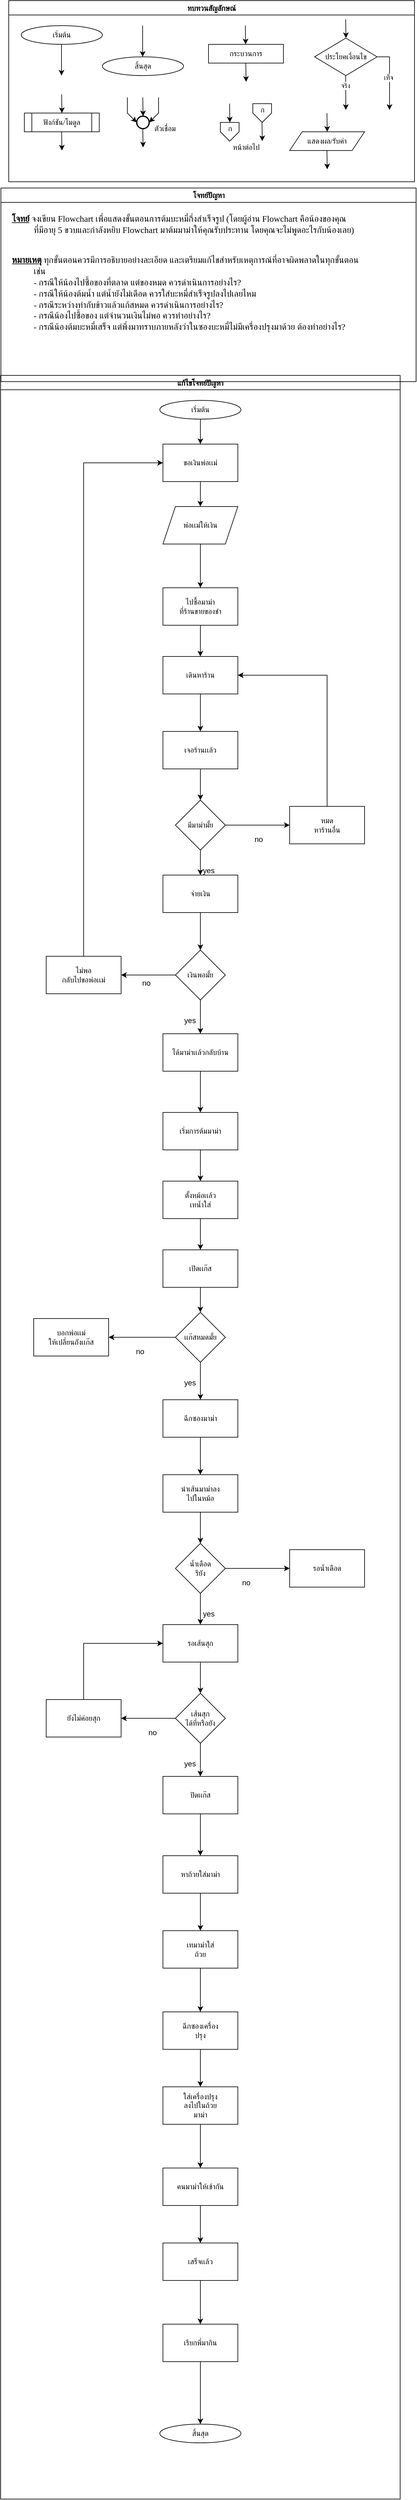 <mxfile version="28.0.7">
  <diagram id="C5RBs43oDa-KdzZeNtuy" name="Page-1">
    <mxGraphModel dx="1869" dy="562" grid="1" gridSize="10" guides="1" tooltips="1" connect="1" arrows="1" fold="1" page="1" pageScale="1" pageWidth="827" pageHeight="1169" math="0" shadow="0">
      <root>
        <mxCell id="WIyWlLk6GJQsqaUBKTNV-0" />
        <mxCell id="WIyWlLk6GJQsqaUBKTNV-1" parent="WIyWlLk6GJQsqaUBKTNV-0" />
        <mxCell id="M7CGMbNuYNeq0SnUNNgH-6" value="ทบทวนสัญลักษณ์" style="swimlane;fontFamily=Sarabun;fontSource=https%3A%2F%2Ffonts.googleapis.com%2Fcss%3Ffamily%3DSarabun;" parent="WIyWlLk6GJQsqaUBKTNV-1" vertex="1">
          <mxGeometry x="-720" y="20" width="650" height="290" as="geometry" />
        </mxCell>
        <mxCell id="M7CGMbNuYNeq0SnUNNgH-2" value="&lt;font data-font-src=&quot;https://fonts.googleapis.com/css?family=Sarabun&quot; face=&quot;Sarabun&quot;&gt;เริ่มต้น&lt;/font&gt;" style="ellipse;whiteSpace=wrap;html=1;" parent="M7CGMbNuYNeq0SnUNNgH-6" vertex="1">
          <mxGeometry x="20" y="40" width="130" height="30" as="geometry" />
        </mxCell>
        <mxCell id="M7CGMbNuYNeq0SnUNNgH-5" value="" style="endArrow=classic;html=1;rounded=0;" parent="M7CGMbNuYNeq0SnUNNgH-6" edge="1">
          <mxGeometry width="50" height="50" relative="1" as="geometry">
            <mxPoint x="84.5" y="70" as="sourcePoint" />
            <mxPoint x="84.5" y="120" as="targetPoint" />
          </mxGeometry>
        </mxCell>
        <mxCell id="M7CGMbNuYNeq0SnUNNgH-3" value="&lt;font face=&quot;Sarabun&quot;&gt;สิ้นสุด&lt;/font&gt;" style="ellipse;whiteSpace=wrap;html=1;" parent="M7CGMbNuYNeq0SnUNNgH-6" vertex="1">
          <mxGeometry x="150" y="90" width="130" height="30" as="geometry" />
        </mxCell>
        <mxCell id="M7CGMbNuYNeq0SnUNNgH-4" value="" style="endArrow=classic;html=1;rounded=0;" parent="M7CGMbNuYNeq0SnUNNgH-6" edge="1">
          <mxGeometry width="50" height="50" relative="1" as="geometry">
            <mxPoint x="214.5" y="40" as="sourcePoint" />
            <mxPoint x="214.5" y="90" as="targetPoint" />
          </mxGeometry>
        </mxCell>
        <mxCell id="mvioNwK95yMqdUQ73LqQ-0" value="กระบวนการ" style="rounded=0;whiteSpace=wrap;html=1;fontFamily=Sarabun;fontSource=https%3A%2F%2Ffonts.googleapis.com%2Fcss%3Ffamily%3DSarabun;" parent="M7CGMbNuYNeq0SnUNNgH-6" vertex="1">
          <mxGeometry x="320" y="70" width="120" height="30" as="geometry" />
        </mxCell>
        <mxCell id="mvioNwK95yMqdUQ73LqQ-1" value="" style="endArrow=classic;html=1;rounded=0;" parent="M7CGMbNuYNeq0SnUNNgH-6" edge="1">
          <mxGeometry width="50" height="50" relative="1" as="geometry">
            <mxPoint x="379" y="40" as="sourcePoint" />
            <mxPoint x="379.5" y="70" as="targetPoint" />
          </mxGeometry>
        </mxCell>
        <mxCell id="mvioNwK95yMqdUQ73LqQ-2" value="" style="endArrow=classic;html=1;rounded=0;" parent="M7CGMbNuYNeq0SnUNNgH-6" edge="1">
          <mxGeometry width="50" height="50" relative="1" as="geometry">
            <mxPoint x="379.75" y="100" as="sourcePoint" />
            <mxPoint x="380.25" y="130" as="targetPoint" />
          </mxGeometry>
        </mxCell>
        <mxCell id="mvioNwK95yMqdUQ73LqQ-3" value="ประโยคเงื่อนไข" style="rhombus;whiteSpace=wrap;html=1;fontFamily=Sarabun;fontSource=https%3A%2F%2Ffonts.googleapis.com%2Fcss%3Ffamily%3DSarabun;" parent="M7CGMbNuYNeq0SnUNNgH-6" vertex="1">
          <mxGeometry x="490" y="60" width="100" height="60" as="geometry" />
        </mxCell>
        <mxCell id="mvioNwK95yMqdUQ73LqQ-4" value="" style="endArrow=classic;html=1;rounded=0;" parent="M7CGMbNuYNeq0SnUNNgH-6" edge="1">
          <mxGeometry width="50" height="50" relative="1" as="geometry">
            <mxPoint x="539.71" y="30" as="sourcePoint" />
            <mxPoint x="540.21" y="60" as="targetPoint" />
          </mxGeometry>
        </mxCell>
        <mxCell id="mvioNwK95yMqdUQ73LqQ-5" value="" style="endArrow=classic;html=1;rounded=0;" parent="M7CGMbNuYNeq0SnUNNgH-6" edge="1">
          <mxGeometry width="50" height="50" relative="1" as="geometry">
            <mxPoint x="539.71" y="120" as="sourcePoint" />
            <mxPoint x="540" y="175" as="targetPoint" />
          </mxGeometry>
        </mxCell>
        <mxCell id="mvioNwK95yMqdUQ73LqQ-7" value="จริง" style="edgeLabel;html=1;align=center;verticalAlign=middle;resizable=0;points=[];fontFamily=Sarabun;fontSource=https%3A%2F%2Ffonts.googleapis.com%2Fcss%3Ffamily%3DSarabun;" parent="mvioNwK95yMqdUQ73LqQ-5" vertex="1" connectable="0">
          <mxGeometry x="-0.414" y="-1" relative="1" as="geometry">
            <mxPoint as="offset" />
          </mxGeometry>
        </mxCell>
        <mxCell id="mvioNwK95yMqdUQ73LqQ-6" value="" style="endArrow=classic;html=1;rounded=0;exitX=1;exitY=0.5;exitDx=0;exitDy=0;" parent="M7CGMbNuYNeq0SnUNNgH-6" source="mvioNwK95yMqdUQ73LqQ-3" edge="1">
          <mxGeometry width="50" height="50" relative="1" as="geometry">
            <mxPoint x="620" y="95" as="sourcePoint" />
            <mxPoint x="610" y="175" as="targetPoint" />
            <Array as="points">
              <mxPoint x="610" y="90" />
            </Array>
          </mxGeometry>
        </mxCell>
        <mxCell id="mvioNwK95yMqdUQ73LqQ-8" value="&lt;font data-font-src=&quot;https://fonts.googleapis.com/css?family=Sarabun&quot; face=&quot;Sarabun&quot;&gt;เท็จ&lt;/font&gt;" style="edgeLabel;html=1;align=center;verticalAlign=middle;resizable=0;points=[];" parent="mvioNwK95yMqdUQ73LqQ-6" vertex="1" connectable="0">
          <mxGeometry x="-0.002" y="-2" relative="1" as="geometry">
            <mxPoint as="offset" />
          </mxGeometry>
        </mxCell>
        <mxCell id="mvioNwK95yMqdUQ73LqQ-9" value="&lt;font data-font-src=&quot;https://fonts.googleapis.com/css?family=Sarabun&quot; face=&quot;Sarabun&quot;&gt;ฟังก์ชัน/โมดูล&lt;/font&gt;" style="shape=process;whiteSpace=wrap;html=1;backgroundOutline=1;" parent="M7CGMbNuYNeq0SnUNNgH-6" vertex="1">
          <mxGeometry x="25" y="180" width="120" height="30" as="geometry" />
        </mxCell>
        <mxCell id="mvioNwK95yMqdUQ73LqQ-11" value="" style="endArrow=classic;html=1;rounded=0;" parent="M7CGMbNuYNeq0SnUNNgH-6" edge="1">
          <mxGeometry width="50" height="50" relative="1" as="geometry">
            <mxPoint x="84.71" y="150" as="sourcePoint" />
            <mxPoint x="85.21" y="180" as="targetPoint" />
          </mxGeometry>
        </mxCell>
        <mxCell id="mvioNwK95yMqdUQ73LqQ-12" value="" style="endArrow=classic;html=1;rounded=0;" parent="M7CGMbNuYNeq0SnUNNgH-6" edge="1">
          <mxGeometry width="50" height="50" relative="1" as="geometry">
            <mxPoint x="84.71" y="210" as="sourcePoint" />
            <mxPoint x="85.21" y="240" as="targetPoint" />
          </mxGeometry>
        </mxCell>
        <mxCell id="mvioNwK95yMqdUQ73LqQ-13" value="" style="strokeWidth=2;html=1;shape=mxgraph.flowchart.start_2;whiteSpace=wrap;" parent="M7CGMbNuYNeq0SnUNNgH-6" vertex="1">
          <mxGeometry x="205" y="185" width="20" height="20" as="geometry" />
        </mxCell>
        <mxCell id="mvioNwK95yMqdUQ73LqQ-16" value="" style="endArrow=classic;html=1;rounded=0;" parent="M7CGMbNuYNeq0SnUNNgH-6" edge="1">
          <mxGeometry width="50" height="50" relative="1" as="geometry">
            <mxPoint x="214.71" y="155" as="sourcePoint" />
            <mxPoint x="215.21" y="185" as="targetPoint" />
          </mxGeometry>
        </mxCell>
        <mxCell id="mvioNwK95yMqdUQ73LqQ-17" value="" style="endArrow=classic;html=1;rounded=0;entryX=0;entryY=0.5;entryDx=0;entryDy=0;entryPerimeter=0;" parent="M7CGMbNuYNeq0SnUNNgH-6" target="mvioNwK95yMqdUQ73LqQ-13" edge="1">
          <mxGeometry width="50" height="50" relative="1" as="geometry">
            <mxPoint x="190.0" y="155" as="sourcePoint" />
            <mxPoint x="190.5" y="185" as="targetPoint" />
            <Array as="points">
              <mxPoint x="190" y="180" />
            </Array>
          </mxGeometry>
        </mxCell>
        <mxCell id="mvioNwK95yMqdUQ73LqQ-18" value="" style="endArrow=classic;html=1;rounded=0;entryX=1;entryY=0.5;entryDx=0;entryDy=0;entryPerimeter=0;" parent="M7CGMbNuYNeq0SnUNNgH-6" target="mvioNwK95yMqdUQ73LqQ-13" edge="1">
          <mxGeometry width="50" height="50" relative="1" as="geometry">
            <mxPoint x="240.0" y="155" as="sourcePoint" />
            <mxPoint x="240.5" y="185" as="targetPoint" />
            <Array as="points">
              <mxPoint x="240" y="180" />
            </Array>
          </mxGeometry>
        </mxCell>
        <mxCell id="mvioNwK95yMqdUQ73LqQ-19" value="" style="endArrow=classic;html=1;rounded=0;" parent="M7CGMbNuYNeq0SnUNNgH-6" edge="1">
          <mxGeometry width="50" height="50" relative="1" as="geometry">
            <mxPoint x="214.71" y="205" as="sourcePoint" />
            <mxPoint x="215.21" y="235" as="targetPoint" />
          </mxGeometry>
        </mxCell>
        <mxCell id="mvioNwK95yMqdUQ73LqQ-20" value="&lt;font data-font-src=&quot;https://fonts.googleapis.com/css?family=Sarabun&quot; face=&quot;Sarabun&quot;&gt;ตัวเชื่อม&lt;/font&gt;" style="text;html=1;align=center;verticalAlign=middle;resizable=0;points=[];autosize=1;strokeColor=none;fillColor=none;" parent="M7CGMbNuYNeq0SnUNNgH-6" vertex="1">
          <mxGeometry x="220" y="190" width="60" height="30" as="geometry" />
        </mxCell>
        <mxCell id="mvioNwK95yMqdUQ73LqQ-25" value="" style="endArrow=classic;html=1;rounded=0;" parent="M7CGMbNuYNeq0SnUNNgH-6" edge="1">
          <mxGeometry width="50" height="50" relative="1" as="geometry">
            <mxPoint x="353.71" y="165" as="sourcePoint" />
            <mxPoint x="354.21" y="195" as="targetPoint" />
          </mxGeometry>
        </mxCell>
        <mxCell id="mvioNwK95yMqdUQ73LqQ-21" value="" style="verticalLabelPosition=bottom;verticalAlign=top;html=1;shape=offPageConnector;rounded=0;size=0.5;" parent="M7CGMbNuYNeq0SnUNNgH-6" vertex="1">
          <mxGeometry x="339" y="195" width="30" height="30" as="geometry" />
        </mxCell>
        <mxCell id="mvioNwK95yMqdUQ73LqQ-26" value="" style="endArrow=classic;html=1;rounded=0;" parent="M7CGMbNuYNeq0SnUNNgH-6" edge="1">
          <mxGeometry width="50" height="50" relative="1" as="geometry">
            <mxPoint x="405.71" y="195" as="sourcePoint" />
            <mxPoint x="406.21" y="225" as="targetPoint" />
          </mxGeometry>
        </mxCell>
        <mxCell id="mvioNwK95yMqdUQ73LqQ-27" value="" style="verticalLabelPosition=bottom;verticalAlign=top;html=1;shape=offPageConnector;rounded=0;size=0.5;" parent="M7CGMbNuYNeq0SnUNNgH-6" vertex="1">
          <mxGeometry x="391" y="165" width="30" height="30" as="geometry" />
        </mxCell>
        <mxCell id="mvioNwK95yMqdUQ73LqQ-28" value="หน้าต่อไป" style="text;html=1;align=center;verticalAlign=middle;resizable=0;points=[];autosize=1;strokeColor=none;fillColor=none;fontFamily=Sarabun;fontSource=https%3A%2F%2Ffonts.googleapis.com%2Fcss%3Ffamily%3DSarabun;" parent="M7CGMbNuYNeq0SnUNNgH-6" vertex="1">
          <mxGeometry x="345" y="220" width="70" height="30" as="geometry" />
        </mxCell>
        <mxCell id="mvioNwK95yMqdUQ73LqQ-29" value="ก" style="text;html=1;align=center;verticalAlign=middle;resizable=0;points=[];autosize=1;strokeColor=none;fillColor=none;fontFamily=Sarabun;fontSource=https%3A%2F%2Ffonts.googleapis.com%2Fcss%3Ffamily%3DSarabun;" parent="M7CGMbNuYNeq0SnUNNgH-6" vertex="1">
          <mxGeometry x="339" y="190" width="30" height="30" as="geometry" />
        </mxCell>
        <mxCell id="mvioNwK95yMqdUQ73LqQ-30" value="ก" style="text;html=1;align=center;verticalAlign=middle;resizable=0;points=[];autosize=1;strokeColor=none;fillColor=none;fontFamily=Sarabun;fontSource=https%3A%2F%2Ffonts.googleapis.com%2Fcss%3Ffamily%3DSarabun;" parent="M7CGMbNuYNeq0SnUNNgH-6" vertex="1">
          <mxGeometry x="391" y="160" width="30" height="30" as="geometry" />
        </mxCell>
        <mxCell id="mvioNwK95yMqdUQ73LqQ-32" value="แสดงผล/รับค่า" style="shape=parallelogram;perimeter=parallelogramPerimeter;whiteSpace=wrap;html=1;fixedSize=1;fontFamily=Sarabun;fontSource=https%3A%2F%2Ffonts.googleapis.com%2Fcss%3Ffamily%3DSarabun;" parent="M7CGMbNuYNeq0SnUNNgH-6" vertex="1">
          <mxGeometry x="450" y="210" width="120" height="30" as="geometry" />
        </mxCell>
        <mxCell id="mvioNwK95yMqdUQ73LqQ-33" value="" style="endArrow=classic;html=1;rounded=0;" parent="M7CGMbNuYNeq0SnUNNgH-6" edge="1">
          <mxGeometry width="50" height="50" relative="1" as="geometry">
            <mxPoint x="509.71" y="180" as="sourcePoint" />
            <mxPoint x="510.21" y="210" as="targetPoint" />
          </mxGeometry>
        </mxCell>
        <mxCell id="mvioNwK95yMqdUQ73LqQ-34" value="" style="endArrow=classic;html=1;rounded=0;" parent="M7CGMbNuYNeq0SnUNNgH-6" edge="1">
          <mxGeometry width="50" height="50" relative="1" as="geometry">
            <mxPoint x="509.71" y="240" as="sourcePoint" />
            <mxPoint x="510.21" y="270" as="targetPoint" />
          </mxGeometry>
        </mxCell>
        <mxCell id="mvioNwK95yMqdUQ73LqQ-36" value="แก้ไขโจทย์ปัญหา" style="swimlane;fontFamily=Sarabun;fontSource=https%3A%2F%2Ffonts.googleapis.com%2Fcss%3Ffamily%3DSarabun;" parent="WIyWlLk6GJQsqaUBKTNV-1" vertex="1">
          <mxGeometry x="-733" y="620" width="640" height="3400" as="geometry" />
        </mxCell>
        <mxCell id="qPY-F8_2Xw7xYUjQfES8-1" style="edgeStyle=orthogonalEdgeStyle;rounded=0;orthogonalLoop=1;jettySize=auto;html=1;" edge="1" parent="mvioNwK95yMqdUQ73LqQ-36" source="mvioNwK95yMqdUQ73LqQ-35" target="qPY-F8_2Xw7xYUjQfES8-0">
          <mxGeometry relative="1" as="geometry" />
        </mxCell>
        <mxCell id="mvioNwK95yMqdUQ73LqQ-35" value="&lt;font data-font-src=&quot;https://fonts.googleapis.com/css?family=Sarabun&quot; face=&quot;Sarabun&quot;&gt;เริ่มต้น&lt;/font&gt;" style="ellipse;whiteSpace=wrap;html=1;" parent="mvioNwK95yMqdUQ73LqQ-36" vertex="1">
          <mxGeometry x="255" y="40" width="130" height="30" as="geometry" />
        </mxCell>
        <mxCell id="mvioNwK95yMqdUQ73LqQ-69" value="&lt;font face=&quot;Sarabun&quot;&gt;สิ้นสุด&lt;/font&gt;" style="ellipse;whiteSpace=wrap;html=1;" parent="mvioNwK95yMqdUQ73LqQ-36" vertex="1">
          <mxGeometry x="255" y="3280" width="130" height="30" as="geometry" />
        </mxCell>
        <mxCell id="qPY-F8_2Xw7xYUjQfES8-5" style="edgeStyle=orthogonalEdgeStyle;rounded=0;orthogonalLoop=1;jettySize=auto;html=1;" edge="1" parent="mvioNwK95yMqdUQ73LqQ-36" source="qPY-F8_2Xw7xYUjQfES8-0" target="qPY-F8_2Xw7xYUjQfES8-4">
          <mxGeometry relative="1" as="geometry" />
        </mxCell>
        <mxCell id="qPY-F8_2Xw7xYUjQfES8-0" value="ขอเงินพ่อเเม่" style="rounded=0;whiteSpace=wrap;html=1;" vertex="1" parent="mvioNwK95yMqdUQ73LqQ-36">
          <mxGeometry x="260" y="110" width="120" height="60" as="geometry" />
        </mxCell>
        <mxCell id="qPY-F8_2Xw7xYUjQfES8-28" style="edgeStyle=orthogonalEdgeStyle;rounded=0;orthogonalLoop=1;jettySize=auto;html=1;" edge="1" parent="mvioNwK95yMqdUQ73LqQ-36" source="qPY-F8_2Xw7xYUjQfES8-4" target="qPY-F8_2Xw7xYUjQfES8-14">
          <mxGeometry relative="1" as="geometry" />
        </mxCell>
        <mxCell id="qPY-F8_2Xw7xYUjQfES8-4" value="พ่อเเม่ให้เงิน" style="shape=parallelogram;perimeter=parallelogramPerimeter;whiteSpace=wrap;html=1;fixedSize=1;" vertex="1" parent="mvioNwK95yMqdUQ73LqQ-36">
          <mxGeometry x="260" y="210" width="120" height="60" as="geometry" />
        </mxCell>
        <mxCell id="qPY-F8_2Xw7xYUjQfES8-17" style="edgeStyle=orthogonalEdgeStyle;rounded=0;orthogonalLoop=1;jettySize=auto;html=1;exitX=0.5;exitY=1;exitDx=0;exitDy=0;" edge="1" parent="mvioNwK95yMqdUQ73LqQ-36" source="qPY-F8_2Xw7xYUjQfES8-14" target="qPY-F8_2Xw7xYUjQfES8-16">
          <mxGeometry relative="1" as="geometry" />
        </mxCell>
        <mxCell id="qPY-F8_2Xw7xYUjQfES8-14" value="ไปซื้อมาม่า&lt;div&gt;ที่ร้านขายของชำ&lt;/div&gt;" style="rounded=0;whiteSpace=wrap;html=1;" vertex="1" parent="mvioNwK95yMqdUQ73LqQ-36">
          <mxGeometry x="260" y="340" width="120" height="60" as="geometry" />
        </mxCell>
        <mxCell id="qPY-F8_2Xw7xYUjQfES8-19" style="edgeStyle=orthogonalEdgeStyle;rounded=0;orthogonalLoop=1;jettySize=auto;html=1;" edge="1" parent="mvioNwK95yMqdUQ73LqQ-36" source="qPY-F8_2Xw7xYUjQfES8-16" target="qPY-F8_2Xw7xYUjQfES8-18">
          <mxGeometry relative="1" as="geometry" />
        </mxCell>
        <mxCell id="qPY-F8_2Xw7xYUjQfES8-16" value="เดินหาร้าน" style="rounded=0;whiteSpace=wrap;html=1;" vertex="1" parent="mvioNwK95yMqdUQ73LqQ-36">
          <mxGeometry x="260" y="450" width="120" height="60" as="geometry" />
        </mxCell>
        <mxCell id="qPY-F8_2Xw7xYUjQfES8-21" style="edgeStyle=orthogonalEdgeStyle;rounded=0;orthogonalLoop=1;jettySize=auto;html=1;" edge="1" parent="mvioNwK95yMqdUQ73LqQ-36" source="qPY-F8_2Xw7xYUjQfES8-18" target="qPY-F8_2Xw7xYUjQfES8-20">
          <mxGeometry relative="1" as="geometry" />
        </mxCell>
        <mxCell id="qPY-F8_2Xw7xYUjQfES8-18" value="เจอร้านเเล้ว" style="rounded=0;whiteSpace=wrap;html=1;" vertex="1" parent="mvioNwK95yMqdUQ73LqQ-36">
          <mxGeometry x="260" y="570" width="120" height="60" as="geometry" />
        </mxCell>
        <mxCell id="qPY-F8_2Xw7xYUjQfES8-24" style="edgeStyle=orthogonalEdgeStyle;rounded=0;orthogonalLoop=1;jettySize=auto;html=1;exitX=1;exitY=0.5;exitDx=0;exitDy=0;entryX=0;entryY=0.5;entryDx=0;entryDy=0;" edge="1" parent="mvioNwK95yMqdUQ73LqQ-36" source="qPY-F8_2Xw7xYUjQfES8-20" target="qPY-F8_2Xw7xYUjQfES8-23">
          <mxGeometry relative="1" as="geometry" />
        </mxCell>
        <mxCell id="qPY-F8_2Xw7xYUjQfES8-27" style="edgeStyle=orthogonalEdgeStyle;rounded=0;orthogonalLoop=1;jettySize=auto;html=1;exitX=0.5;exitY=1;exitDx=0;exitDy=0;" edge="1" parent="mvioNwK95yMqdUQ73LqQ-36" source="qPY-F8_2Xw7xYUjQfES8-20" target="qPY-F8_2Xw7xYUjQfES8-22">
          <mxGeometry relative="1" as="geometry" />
        </mxCell>
        <mxCell id="qPY-F8_2Xw7xYUjQfES8-20" value="มีมาม่ามั้ย" style="rhombus;whiteSpace=wrap;html=1;" vertex="1" parent="mvioNwK95yMqdUQ73LqQ-36">
          <mxGeometry x="280" y="680" width="80" height="80" as="geometry" />
        </mxCell>
        <mxCell id="qPY-F8_2Xw7xYUjQfES8-30" style="edgeStyle=orthogonalEdgeStyle;rounded=0;orthogonalLoop=1;jettySize=auto;html=1;exitX=0.5;exitY=1;exitDx=0;exitDy=0;" edge="1" parent="mvioNwK95yMqdUQ73LqQ-36" source="qPY-F8_2Xw7xYUjQfES8-22" target="qPY-F8_2Xw7xYUjQfES8-29">
          <mxGeometry relative="1" as="geometry" />
        </mxCell>
        <mxCell id="qPY-F8_2Xw7xYUjQfES8-22" value="จ่ายเงิน" style="rounded=0;whiteSpace=wrap;html=1;" vertex="1" parent="mvioNwK95yMqdUQ73LqQ-36">
          <mxGeometry x="260" y="800" width="120" height="60" as="geometry" />
        </mxCell>
        <mxCell id="qPY-F8_2Xw7xYUjQfES8-25" style="edgeStyle=orthogonalEdgeStyle;rounded=0;orthogonalLoop=1;jettySize=auto;html=1;exitX=0.5;exitY=0;exitDx=0;exitDy=0;entryX=1;entryY=0.5;entryDx=0;entryDy=0;" edge="1" parent="mvioNwK95yMqdUQ73LqQ-36" source="qPY-F8_2Xw7xYUjQfES8-23" target="qPY-F8_2Xw7xYUjQfES8-16">
          <mxGeometry relative="1" as="geometry" />
        </mxCell>
        <mxCell id="qPY-F8_2Xw7xYUjQfES8-23" value="หมด&lt;div&gt;หาร้านอื่น&lt;/div&gt;" style="rounded=0;whiteSpace=wrap;html=1;" vertex="1" parent="mvioNwK95yMqdUQ73LqQ-36">
          <mxGeometry x="463" y="690" width="120" height="60" as="geometry" />
        </mxCell>
        <mxCell id="qPY-F8_2Xw7xYUjQfES8-32" style="edgeStyle=orthogonalEdgeStyle;rounded=0;orthogonalLoop=1;jettySize=auto;html=1;exitX=0;exitY=0.5;exitDx=0;exitDy=0;" edge="1" parent="mvioNwK95yMqdUQ73LqQ-36" source="qPY-F8_2Xw7xYUjQfES8-29" target="qPY-F8_2Xw7xYUjQfES8-31">
          <mxGeometry relative="1" as="geometry" />
        </mxCell>
        <mxCell id="qPY-F8_2Xw7xYUjQfES8-36" style="edgeStyle=orthogonalEdgeStyle;rounded=0;orthogonalLoop=1;jettySize=auto;html=1;exitX=0.5;exitY=1;exitDx=0;exitDy=0;entryX=0.5;entryY=0;entryDx=0;entryDy=0;" edge="1" parent="mvioNwK95yMqdUQ73LqQ-36" source="qPY-F8_2Xw7xYUjQfES8-29" target="qPY-F8_2Xw7xYUjQfES8-35">
          <mxGeometry relative="1" as="geometry" />
        </mxCell>
        <mxCell id="qPY-F8_2Xw7xYUjQfES8-29" value="เงินพอมั้ย" style="rhombus;whiteSpace=wrap;html=1;" vertex="1" parent="mvioNwK95yMqdUQ73LqQ-36">
          <mxGeometry x="280" y="920" width="80" height="80" as="geometry" />
        </mxCell>
        <mxCell id="qPY-F8_2Xw7xYUjQfES8-33" style="edgeStyle=orthogonalEdgeStyle;rounded=0;orthogonalLoop=1;jettySize=auto;html=1;exitX=0.5;exitY=0;exitDx=0;exitDy=0;entryX=0;entryY=0.5;entryDx=0;entryDy=0;" edge="1" parent="mvioNwK95yMqdUQ73LqQ-36" source="qPY-F8_2Xw7xYUjQfES8-31" target="qPY-F8_2Xw7xYUjQfES8-0">
          <mxGeometry relative="1" as="geometry" />
        </mxCell>
        <mxCell id="qPY-F8_2Xw7xYUjQfES8-31" value="ไม่พอ&lt;div&gt;กลับไปขอพ่อเเม่&lt;/div&gt;" style="rounded=0;whiteSpace=wrap;html=1;" vertex="1" parent="mvioNwK95yMqdUQ73LqQ-36">
          <mxGeometry x="73" y="930" width="120" height="60" as="geometry" />
        </mxCell>
        <mxCell id="qPY-F8_2Xw7xYUjQfES8-38" style="edgeStyle=orthogonalEdgeStyle;rounded=0;orthogonalLoop=1;jettySize=auto;html=1;" edge="1" parent="mvioNwK95yMqdUQ73LqQ-36" source="qPY-F8_2Xw7xYUjQfES8-35" target="qPY-F8_2Xw7xYUjQfES8-37">
          <mxGeometry relative="1" as="geometry" />
        </mxCell>
        <mxCell id="qPY-F8_2Xw7xYUjQfES8-35" value="ได้มาม่าเเล้วกลับบ้าน" style="rounded=0;whiteSpace=wrap;html=1;" vertex="1" parent="mvioNwK95yMqdUQ73LqQ-36">
          <mxGeometry x="260" y="1054" width="120" height="60" as="geometry" />
        </mxCell>
        <mxCell id="qPY-F8_2Xw7xYUjQfES8-40" style="edgeStyle=orthogonalEdgeStyle;rounded=0;orthogonalLoop=1;jettySize=auto;html=1;" edge="1" parent="mvioNwK95yMqdUQ73LqQ-36" source="qPY-F8_2Xw7xYUjQfES8-37" target="qPY-F8_2Xw7xYUjQfES8-39">
          <mxGeometry relative="1" as="geometry" />
        </mxCell>
        <mxCell id="qPY-F8_2Xw7xYUjQfES8-37" value="เริ่มการต้มมาม่า" style="rounded=0;whiteSpace=wrap;html=1;" vertex="1" parent="mvioNwK95yMqdUQ73LqQ-36">
          <mxGeometry x="260" y="1180" width="120" height="60" as="geometry" />
        </mxCell>
        <mxCell id="qPY-F8_2Xw7xYUjQfES8-42" style="edgeStyle=orthogonalEdgeStyle;rounded=0;orthogonalLoop=1;jettySize=auto;html=1;" edge="1" parent="mvioNwK95yMqdUQ73LqQ-36" source="qPY-F8_2Xw7xYUjQfES8-39" target="qPY-F8_2Xw7xYUjQfES8-41">
          <mxGeometry relative="1" as="geometry" />
        </mxCell>
        <mxCell id="qPY-F8_2Xw7xYUjQfES8-39" value="ตั้งหม้อเเล้ว&lt;div&gt;เทน้ำใส่&lt;/div&gt;" style="rounded=0;whiteSpace=wrap;html=1;" vertex="1" parent="mvioNwK95yMqdUQ73LqQ-36">
          <mxGeometry x="260" y="1290" width="120" height="60" as="geometry" />
        </mxCell>
        <mxCell id="qPY-F8_2Xw7xYUjQfES8-55" style="edgeStyle=orthogonalEdgeStyle;rounded=0;orthogonalLoop=1;jettySize=auto;html=1;exitX=0.5;exitY=1;exitDx=0;exitDy=0;" edge="1" parent="mvioNwK95yMqdUQ73LqQ-36" source="qPY-F8_2Xw7xYUjQfES8-41" target="qPY-F8_2Xw7xYUjQfES8-43">
          <mxGeometry relative="1" as="geometry" />
        </mxCell>
        <mxCell id="qPY-F8_2Xw7xYUjQfES8-41" value="เปิดเเก๊ส" style="rounded=0;whiteSpace=wrap;html=1;" vertex="1" parent="mvioNwK95yMqdUQ73LqQ-36">
          <mxGeometry x="260" y="1400" width="120" height="60" as="geometry" />
        </mxCell>
        <mxCell id="qPY-F8_2Xw7xYUjQfES8-46" style="edgeStyle=orthogonalEdgeStyle;rounded=0;orthogonalLoop=1;jettySize=auto;html=1;entryX=1;entryY=0.5;entryDx=0;entryDy=0;" edge="1" parent="mvioNwK95yMqdUQ73LqQ-36" source="qPY-F8_2Xw7xYUjQfES8-43" target="qPY-F8_2Xw7xYUjQfES8-45">
          <mxGeometry relative="1" as="geometry" />
        </mxCell>
        <mxCell id="qPY-F8_2Xw7xYUjQfES8-49" style="edgeStyle=orthogonalEdgeStyle;rounded=0;orthogonalLoop=1;jettySize=auto;html=1;exitX=0.5;exitY=1;exitDx=0;exitDy=0;" edge="1" parent="mvioNwK95yMqdUQ73LqQ-36" source="qPY-F8_2Xw7xYUjQfES8-43" target="qPY-F8_2Xw7xYUjQfES8-44">
          <mxGeometry relative="1" as="geometry" />
        </mxCell>
        <mxCell id="qPY-F8_2Xw7xYUjQfES8-43" value="เเก๊สหมดมั้ย" style="rhombus;whiteSpace=wrap;html=1;" vertex="1" parent="mvioNwK95yMqdUQ73LqQ-36">
          <mxGeometry x="280" y="1500" width="80" height="80" as="geometry" />
        </mxCell>
        <mxCell id="qPY-F8_2Xw7xYUjQfES8-57" style="edgeStyle=orthogonalEdgeStyle;rounded=0;orthogonalLoop=1;jettySize=auto;html=1;exitX=0.5;exitY=1;exitDx=0;exitDy=0;entryX=0.5;entryY=0;entryDx=0;entryDy=0;" edge="1" parent="mvioNwK95yMqdUQ73LqQ-36" source="qPY-F8_2Xw7xYUjQfES8-44" target="qPY-F8_2Xw7xYUjQfES8-56">
          <mxGeometry relative="1" as="geometry" />
        </mxCell>
        <mxCell id="qPY-F8_2Xw7xYUjQfES8-44" value="ฉีกซองมาม่า" style="rounded=0;whiteSpace=wrap;html=1;" vertex="1" parent="mvioNwK95yMqdUQ73LqQ-36">
          <mxGeometry x="260" y="1640" width="120" height="60" as="geometry" />
        </mxCell>
        <mxCell id="qPY-F8_2Xw7xYUjQfES8-45" value="บอกพ่อเเม่&lt;div&gt;ให้เปลี่ยนถังเเก๊ส&lt;/div&gt;" style="rounded=0;whiteSpace=wrap;html=1;" vertex="1" parent="mvioNwK95yMqdUQ73LqQ-36">
          <mxGeometry x="53" y="1510" width="120" height="60" as="geometry" />
        </mxCell>
        <mxCell id="qPY-F8_2Xw7xYUjQfES8-59" style="edgeStyle=orthogonalEdgeStyle;rounded=0;orthogonalLoop=1;jettySize=auto;html=1;exitX=0.5;exitY=1;exitDx=0;exitDy=0;entryX=0.5;entryY=0;entryDx=0;entryDy=0;" edge="1" parent="mvioNwK95yMqdUQ73LqQ-36" source="qPY-F8_2Xw7xYUjQfES8-56" target="qPY-F8_2Xw7xYUjQfES8-58">
          <mxGeometry relative="1" as="geometry" />
        </mxCell>
        <mxCell id="qPY-F8_2Xw7xYUjQfES8-56" value="นำเส้นมาม่าลง&lt;div&gt;ไปในหม้อ&lt;/div&gt;" style="rounded=0;whiteSpace=wrap;html=1;" vertex="1" parent="mvioNwK95yMqdUQ73LqQ-36">
          <mxGeometry x="260" y="1760" width="120" height="60" as="geometry" />
        </mxCell>
        <mxCell id="qPY-F8_2Xw7xYUjQfES8-61" style="edgeStyle=orthogonalEdgeStyle;rounded=0;orthogonalLoop=1;jettySize=auto;html=1;exitX=1;exitY=0.5;exitDx=0;exitDy=0;" edge="1" parent="mvioNwK95yMqdUQ73LqQ-36" source="qPY-F8_2Xw7xYUjQfES8-58" target="qPY-F8_2Xw7xYUjQfES8-60">
          <mxGeometry relative="1" as="geometry" />
        </mxCell>
        <mxCell id="qPY-F8_2Xw7xYUjQfES8-63" style="edgeStyle=orthogonalEdgeStyle;rounded=0;orthogonalLoop=1;jettySize=auto;html=1;exitX=0.5;exitY=1;exitDx=0;exitDy=0;" edge="1" parent="mvioNwK95yMqdUQ73LqQ-36" source="qPY-F8_2Xw7xYUjQfES8-58" target="qPY-F8_2Xw7xYUjQfES8-62">
          <mxGeometry relative="1" as="geometry" />
        </mxCell>
        <mxCell id="qPY-F8_2Xw7xYUjQfES8-58" value="น้ำเดือด&lt;div&gt;รึยัง&lt;/div&gt;" style="rhombus;whiteSpace=wrap;html=1;" vertex="1" parent="mvioNwK95yMqdUQ73LqQ-36">
          <mxGeometry x="280" y="1870" width="80" height="80" as="geometry" />
        </mxCell>
        <mxCell id="qPY-F8_2Xw7xYUjQfES8-60" value="รอน้ำเดือด" style="rounded=0;whiteSpace=wrap;html=1;" vertex="1" parent="mvioNwK95yMqdUQ73LqQ-36">
          <mxGeometry x="463" y="1880" width="120" height="60" as="geometry" />
        </mxCell>
        <mxCell id="qPY-F8_2Xw7xYUjQfES8-65" style="edgeStyle=orthogonalEdgeStyle;rounded=0;orthogonalLoop=1;jettySize=auto;html=1;entryX=0.5;entryY=0;entryDx=0;entryDy=0;" edge="1" parent="mvioNwK95yMqdUQ73LqQ-36" source="qPY-F8_2Xw7xYUjQfES8-62" target="qPY-F8_2Xw7xYUjQfES8-64">
          <mxGeometry relative="1" as="geometry" />
        </mxCell>
        <mxCell id="qPY-F8_2Xw7xYUjQfES8-62" value="รอเส้นสุก" style="rounded=0;whiteSpace=wrap;html=1;" vertex="1" parent="mvioNwK95yMqdUQ73LqQ-36">
          <mxGeometry x="260" y="2000" width="120" height="60" as="geometry" />
        </mxCell>
        <mxCell id="qPY-F8_2Xw7xYUjQfES8-69" style="edgeStyle=orthogonalEdgeStyle;rounded=0;orthogonalLoop=1;jettySize=auto;html=1;entryX=0.5;entryY=0;entryDx=0;entryDy=0;" edge="1" parent="mvioNwK95yMqdUQ73LqQ-36" source="qPY-F8_2Xw7xYUjQfES8-64" target="qPY-F8_2Xw7xYUjQfES8-68">
          <mxGeometry relative="1" as="geometry" />
        </mxCell>
        <mxCell id="qPY-F8_2Xw7xYUjQfES8-70" style="edgeStyle=orthogonalEdgeStyle;rounded=0;orthogonalLoop=1;jettySize=auto;html=1;exitX=0;exitY=0.5;exitDx=0;exitDy=0;" edge="1" parent="mvioNwK95yMqdUQ73LqQ-36" source="qPY-F8_2Xw7xYUjQfES8-64" target="qPY-F8_2Xw7xYUjQfES8-66">
          <mxGeometry relative="1" as="geometry" />
        </mxCell>
        <mxCell id="qPY-F8_2Xw7xYUjQfES8-64" value="เส้นสุก&lt;div&gt;ได้ที่หรือยัง&lt;/div&gt;" style="rhombus;whiteSpace=wrap;html=1;" vertex="1" parent="mvioNwK95yMqdUQ73LqQ-36">
          <mxGeometry x="280" y="2110" width="80" height="80" as="geometry" />
        </mxCell>
        <mxCell id="qPY-F8_2Xw7xYUjQfES8-67" style="edgeStyle=orthogonalEdgeStyle;rounded=0;orthogonalLoop=1;jettySize=auto;html=1;exitX=0.5;exitY=0;exitDx=0;exitDy=0;entryX=0;entryY=0.5;entryDx=0;entryDy=0;" edge="1" parent="mvioNwK95yMqdUQ73LqQ-36" source="qPY-F8_2Xw7xYUjQfES8-66" target="qPY-F8_2Xw7xYUjQfES8-62">
          <mxGeometry relative="1" as="geometry" />
        </mxCell>
        <mxCell id="qPY-F8_2Xw7xYUjQfES8-66" value="ยังไม่ค่อยสุก" style="rounded=0;whiteSpace=wrap;html=1;" vertex="1" parent="mvioNwK95yMqdUQ73LqQ-36">
          <mxGeometry x="73" y="2120" width="120" height="60" as="geometry" />
        </mxCell>
        <mxCell id="qPY-F8_2Xw7xYUjQfES8-76" style="edgeStyle=orthogonalEdgeStyle;rounded=0;orthogonalLoop=1;jettySize=auto;html=1;" edge="1" parent="mvioNwK95yMqdUQ73LqQ-36" source="qPY-F8_2Xw7xYUjQfES8-68" target="qPY-F8_2Xw7xYUjQfES8-75">
          <mxGeometry relative="1" as="geometry" />
        </mxCell>
        <mxCell id="qPY-F8_2Xw7xYUjQfES8-68" value="ปิดเเก๊ส" style="rounded=0;whiteSpace=wrap;html=1;" vertex="1" parent="mvioNwK95yMqdUQ73LqQ-36">
          <mxGeometry x="260" y="2243" width="120" height="60" as="geometry" />
        </mxCell>
        <mxCell id="qPY-F8_2Xw7xYUjQfES8-78" style="edgeStyle=orthogonalEdgeStyle;rounded=0;orthogonalLoop=1;jettySize=auto;html=1;exitX=0.5;exitY=1;exitDx=0;exitDy=0;" edge="1" parent="mvioNwK95yMqdUQ73LqQ-36" source="qPY-F8_2Xw7xYUjQfES8-75" target="qPY-F8_2Xw7xYUjQfES8-77">
          <mxGeometry relative="1" as="geometry" />
        </mxCell>
        <mxCell id="qPY-F8_2Xw7xYUjQfES8-75" value="หาถ้วยใส่มาม่า" style="rounded=0;whiteSpace=wrap;html=1;" vertex="1" parent="mvioNwK95yMqdUQ73LqQ-36">
          <mxGeometry x="260" y="2370" width="120" height="60" as="geometry" />
        </mxCell>
        <mxCell id="qPY-F8_2Xw7xYUjQfES8-80" style="edgeStyle=orthogonalEdgeStyle;rounded=0;orthogonalLoop=1;jettySize=auto;html=1;" edge="1" parent="mvioNwK95yMqdUQ73LqQ-36" source="qPY-F8_2Xw7xYUjQfES8-77" target="qPY-F8_2Xw7xYUjQfES8-79">
          <mxGeometry relative="1" as="geometry" />
        </mxCell>
        <mxCell id="qPY-F8_2Xw7xYUjQfES8-77" value="เทมาม่าใส่&lt;div&gt;ถ้วย&lt;/div&gt;" style="rounded=0;whiteSpace=wrap;html=1;" vertex="1" parent="mvioNwK95yMqdUQ73LqQ-36">
          <mxGeometry x="260" y="2490" width="120" height="60" as="geometry" />
        </mxCell>
        <mxCell id="qPY-F8_2Xw7xYUjQfES8-82" style="edgeStyle=orthogonalEdgeStyle;rounded=0;orthogonalLoop=1;jettySize=auto;html=1;exitX=0.5;exitY=1;exitDx=0;exitDy=0;" edge="1" parent="mvioNwK95yMqdUQ73LqQ-36" source="qPY-F8_2Xw7xYUjQfES8-79" target="qPY-F8_2Xw7xYUjQfES8-81">
          <mxGeometry relative="1" as="geometry" />
        </mxCell>
        <mxCell id="qPY-F8_2Xw7xYUjQfES8-79" value="ฉีกซองเครื่อง&lt;div&gt;ปรุง&lt;/div&gt;" style="rounded=0;whiteSpace=wrap;html=1;" vertex="1" parent="mvioNwK95yMqdUQ73LqQ-36">
          <mxGeometry x="260" y="2620" width="120" height="60" as="geometry" />
        </mxCell>
        <mxCell id="qPY-F8_2Xw7xYUjQfES8-85" style="edgeStyle=orthogonalEdgeStyle;rounded=0;orthogonalLoop=1;jettySize=auto;html=1;" edge="1" parent="mvioNwK95yMqdUQ73LqQ-36" source="qPY-F8_2Xw7xYUjQfES8-81" target="qPY-F8_2Xw7xYUjQfES8-84">
          <mxGeometry relative="1" as="geometry" />
        </mxCell>
        <mxCell id="qPY-F8_2Xw7xYUjQfES8-81" value="ใส่เครื่องปรุง&lt;div&gt;ลงไปในถ้วย&lt;/div&gt;&lt;div&gt;มาม่า&lt;/div&gt;" style="rounded=0;whiteSpace=wrap;html=1;" vertex="1" parent="mvioNwK95yMqdUQ73LqQ-36">
          <mxGeometry x="260" y="2740" width="120" height="60" as="geometry" />
        </mxCell>
        <mxCell id="qPY-F8_2Xw7xYUjQfES8-87" style="edgeStyle=orthogonalEdgeStyle;rounded=0;orthogonalLoop=1;jettySize=auto;html=1;exitX=0.5;exitY=1;exitDx=0;exitDy=0;" edge="1" parent="mvioNwK95yMqdUQ73LqQ-36" source="qPY-F8_2Xw7xYUjQfES8-84" target="qPY-F8_2Xw7xYUjQfES8-86">
          <mxGeometry relative="1" as="geometry" />
        </mxCell>
        <mxCell id="qPY-F8_2Xw7xYUjQfES8-84" value="คนมาม่าให้เข้ากัน" style="rounded=0;whiteSpace=wrap;html=1;" vertex="1" parent="mvioNwK95yMqdUQ73LqQ-36">
          <mxGeometry x="260" y="2870" width="120" height="60" as="geometry" />
        </mxCell>
        <mxCell id="qPY-F8_2Xw7xYUjQfES8-89" style="edgeStyle=orthogonalEdgeStyle;rounded=0;orthogonalLoop=1;jettySize=auto;html=1;exitX=0.5;exitY=1;exitDx=0;exitDy=0;" edge="1" parent="mvioNwK95yMqdUQ73LqQ-36" source="qPY-F8_2Xw7xYUjQfES8-86" target="qPY-F8_2Xw7xYUjQfES8-88">
          <mxGeometry relative="1" as="geometry" />
        </mxCell>
        <mxCell id="qPY-F8_2Xw7xYUjQfES8-86" value="เสร็จเเล้ว" style="rounded=0;whiteSpace=wrap;html=1;" vertex="1" parent="mvioNwK95yMqdUQ73LqQ-36">
          <mxGeometry x="260" y="2990" width="120" height="60" as="geometry" />
        </mxCell>
        <mxCell id="qPY-F8_2Xw7xYUjQfES8-90" style="edgeStyle=orthogonalEdgeStyle;rounded=0;orthogonalLoop=1;jettySize=auto;html=1;exitX=0.5;exitY=1;exitDx=0;exitDy=0;" edge="1" parent="mvioNwK95yMqdUQ73LqQ-36" source="qPY-F8_2Xw7xYUjQfES8-88" target="mvioNwK95yMqdUQ73LqQ-69">
          <mxGeometry relative="1" as="geometry" />
        </mxCell>
        <mxCell id="qPY-F8_2Xw7xYUjQfES8-88" value="เรียกพี่มากิน" style="rounded=0;whiteSpace=wrap;html=1;" vertex="1" parent="mvioNwK95yMqdUQ73LqQ-36">
          <mxGeometry x="260" y="3120" width="120" height="60" as="geometry" />
        </mxCell>
        <mxCell id="mvioNwK95yMqdUQ73LqQ-70" value="&lt;font data-font-src=&quot;https://fonts.googleapis.com/css?family=Sarabun&quot; face=&quot;Sarabun&quot;&gt;โจทย์ปัญหา&lt;/font&gt;" style="swimlane;whiteSpace=wrap;html=1;" parent="WIyWlLk6GJQsqaUBKTNV-1" vertex="1">
          <mxGeometry x="-732.5" y="320" width="665" height="310" as="geometry" />
        </mxCell>
        <mxCell id="mvioNwK95yMqdUQ73LqQ-71" value="&lt;p style=&quot;line-height: 120%;&quot;&gt;&lt;font data-font-src=&quot;https://fonts.googleapis.com/css?family=Sarabun&quot; face=&quot;Sarabun&quot; style=&quot;font-size: 14px;&quot;&gt;&lt;b&gt;&lt;u&gt;โจทย์&lt;/u&gt;&lt;/b&gt; จงเขียน Flowchart เพื่อแสดงขั้นตอนการต้มบะหมี่กึ่งสำเร็จรูป (โดยผู้อ่าน Flowchart คือน้องของคุณ&lt;br&gt;&amp;nbsp; &amp;nbsp; &amp;nbsp; &amp;nbsp; &amp;nbsp; ที่มีอายุ 5 ขวบและกำลังหยิบ Flowchart มาต้มมาม่าให้คุณรับประทาน โดยคุณจะไม่พูดอะไรกับน้องเลย)&lt;br&gt;&lt;/font&gt;&lt;br&gt;&lt;/p&gt;&lt;p style=&quot;line-height: 120%;&quot;&gt;&lt;font face=&quot;Sarabun&quot;&gt;&lt;b&gt;&lt;u&gt;หมายเหตุ&lt;/u&gt;&lt;/b&gt; ทุกขั้นตอนควรมีการอธิบายอย่างละเอียด และเตรียมแก้ไขสำหรับเหตุการณ์ที่อาจผิดพลาดในทุกขั้นตอน&lt;br&gt;&amp;nbsp; &amp;nbsp; &amp;nbsp; &amp;nbsp; &amp;nbsp; เช่น&lt;br&gt;&amp;nbsp; &amp;nbsp; &amp;nbsp; &amp;nbsp; &amp;nbsp; - กรณีให้น้องไปซื้อของที่ตลาด แต่ของหมด ควรดำเนินการอย่างไร?&lt;br&gt;&amp;nbsp; &amp;nbsp; &amp;nbsp; &amp;nbsp; &amp;nbsp; - กรณีให้น้องต้มน้ำ แต่น้ำยังไม่เดือด ควรใส่บะหมี่สำเร็จรูปลงไปเลยไหม&lt;br&gt;&amp;nbsp; &amp;nbsp; &amp;nbsp; &amp;nbsp; &amp;nbsp; - กรณีระหว่างทำกับข้าวแล้วแก้สหมด ควรดำเนินการอย่างไร?&lt;br&gt;&amp;nbsp; &amp;nbsp; &amp;nbsp; &amp;nbsp; &amp;nbsp; - กรณีน้องไปซื้อของ แต่จำนวนเงินไม่พอ ควรทำอย่างไร?&lt;br&gt;&amp;nbsp; &amp;nbsp; &amp;nbsp; &amp;nbsp; &amp;nbsp; - กรณีน้องต้มบะหมี่เสร็จ แต่พึ่งมาทราบภายหลังว่าในซองบะหมี่ไม่มีเครื่องปรุงมาด้วย ต้องทำอย่างไร?&lt;/font&gt;&lt;/p&gt;" style="text;html=1;align=left;verticalAlign=top;resizable=0;points=[];autosize=1;strokeColor=none;fillColor=none;fontSize=14;" parent="mvioNwK95yMqdUQ73LqQ-70" vertex="1">
          <mxGeometry x="15" y="20" width="650" height="240" as="geometry" />
        </mxCell>
        <mxCell id="qPY-F8_2Xw7xYUjQfES8-34" value="no" style="text;html=1;align=center;verticalAlign=middle;resizable=0;points=[];autosize=1;strokeColor=none;fillColor=none;" vertex="1" parent="WIyWlLk6GJQsqaUBKTNV-1">
          <mxGeometry x="-520" y="1578" width="40" height="30" as="geometry" />
        </mxCell>
        <mxCell id="qPY-F8_2Xw7xYUjQfES8-48" value="no" style="text;html=1;align=center;verticalAlign=middle;resizable=0;points=[];autosize=1;strokeColor=none;fillColor=none;" vertex="1" parent="WIyWlLk6GJQsqaUBKTNV-1">
          <mxGeometry x="-530" y="2168" width="40" height="30" as="geometry" />
        </mxCell>
        <mxCell id="qPY-F8_2Xw7xYUjQfES8-50" value="no" style="text;html=1;align=center;verticalAlign=middle;resizable=0;points=[];autosize=1;strokeColor=none;fillColor=none;" vertex="1" parent="WIyWlLk6GJQsqaUBKTNV-1">
          <mxGeometry x="-340" y="1348" width="40" height="30" as="geometry" />
        </mxCell>
        <mxCell id="qPY-F8_2Xw7xYUjQfES8-52" value="yes" style="text;html=1;align=center;verticalAlign=middle;resizable=0;points=[];autosize=1;strokeColor=none;fillColor=none;" vertex="1" parent="WIyWlLk6GJQsqaUBKTNV-1">
          <mxGeometry x="-420" y="1398" width="40" height="30" as="geometry" />
        </mxCell>
        <mxCell id="qPY-F8_2Xw7xYUjQfES8-53" value="yes" style="text;html=1;align=center;verticalAlign=middle;resizable=0;points=[];autosize=1;strokeColor=none;fillColor=none;" vertex="1" parent="WIyWlLk6GJQsqaUBKTNV-1">
          <mxGeometry x="-450" y="1638" width="40" height="30" as="geometry" />
        </mxCell>
        <mxCell id="qPY-F8_2Xw7xYUjQfES8-54" value="yes" style="text;html=1;align=center;verticalAlign=middle;resizable=0;points=[];autosize=1;strokeColor=none;fillColor=none;" vertex="1" parent="WIyWlLk6GJQsqaUBKTNV-1">
          <mxGeometry x="-450" y="2218" width="40" height="30" as="geometry" />
        </mxCell>
        <mxCell id="qPY-F8_2Xw7xYUjQfES8-71" value="no" style="text;html=1;align=center;verticalAlign=middle;resizable=0;points=[];autosize=1;strokeColor=none;fillColor=none;" vertex="1" parent="WIyWlLk6GJQsqaUBKTNV-1">
          <mxGeometry x="-360" y="2538" width="40" height="30" as="geometry" />
        </mxCell>
        <mxCell id="qPY-F8_2Xw7xYUjQfES8-72" value="yes" style="text;html=1;align=center;verticalAlign=middle;resizable=0;points=[];autosize=1;strokeColor=none;fillColor=none;" vertex="1" parent="WIyWlLk6GJQsqaUBKTNV-1">
          <mxGeometry x="-420" y="2588" width="40" height="30" as="geometry" />
        </mxCell>
        <mxCell id="qPY-F8_2Xw7xYUjQfES8-73" value="no" style="text;html=1;align=center;verticalAlign=middle;resizable=0;points=[];autosize=1;strokeColor=none;fillColor=none;" vertex="1" parent="WIyWlLk6GJQsqaUBKTNV-1">
          <mxGeometry x="-510" y="2778" width="40" height="30" as="geometry" />
        </mxCell>
        <mxCell id="qPY-F8_2Xw7xYUjQfES8-74" value="yes" style="text;html=1;align=center;verticalAlign=middle;resizable=0;points=[];autosize=1;strokeColor=none;fillColor=none;" vertex="1" parent="WIyWlLk6GJQsqaUBKTNV-1">
          <mxGeometry x="-450" y="2828" width="40" height="30" as="geometry" />
        </mxCell>
      </root>
    </mxGraphModel>
  </diagram>
</mxfile>

